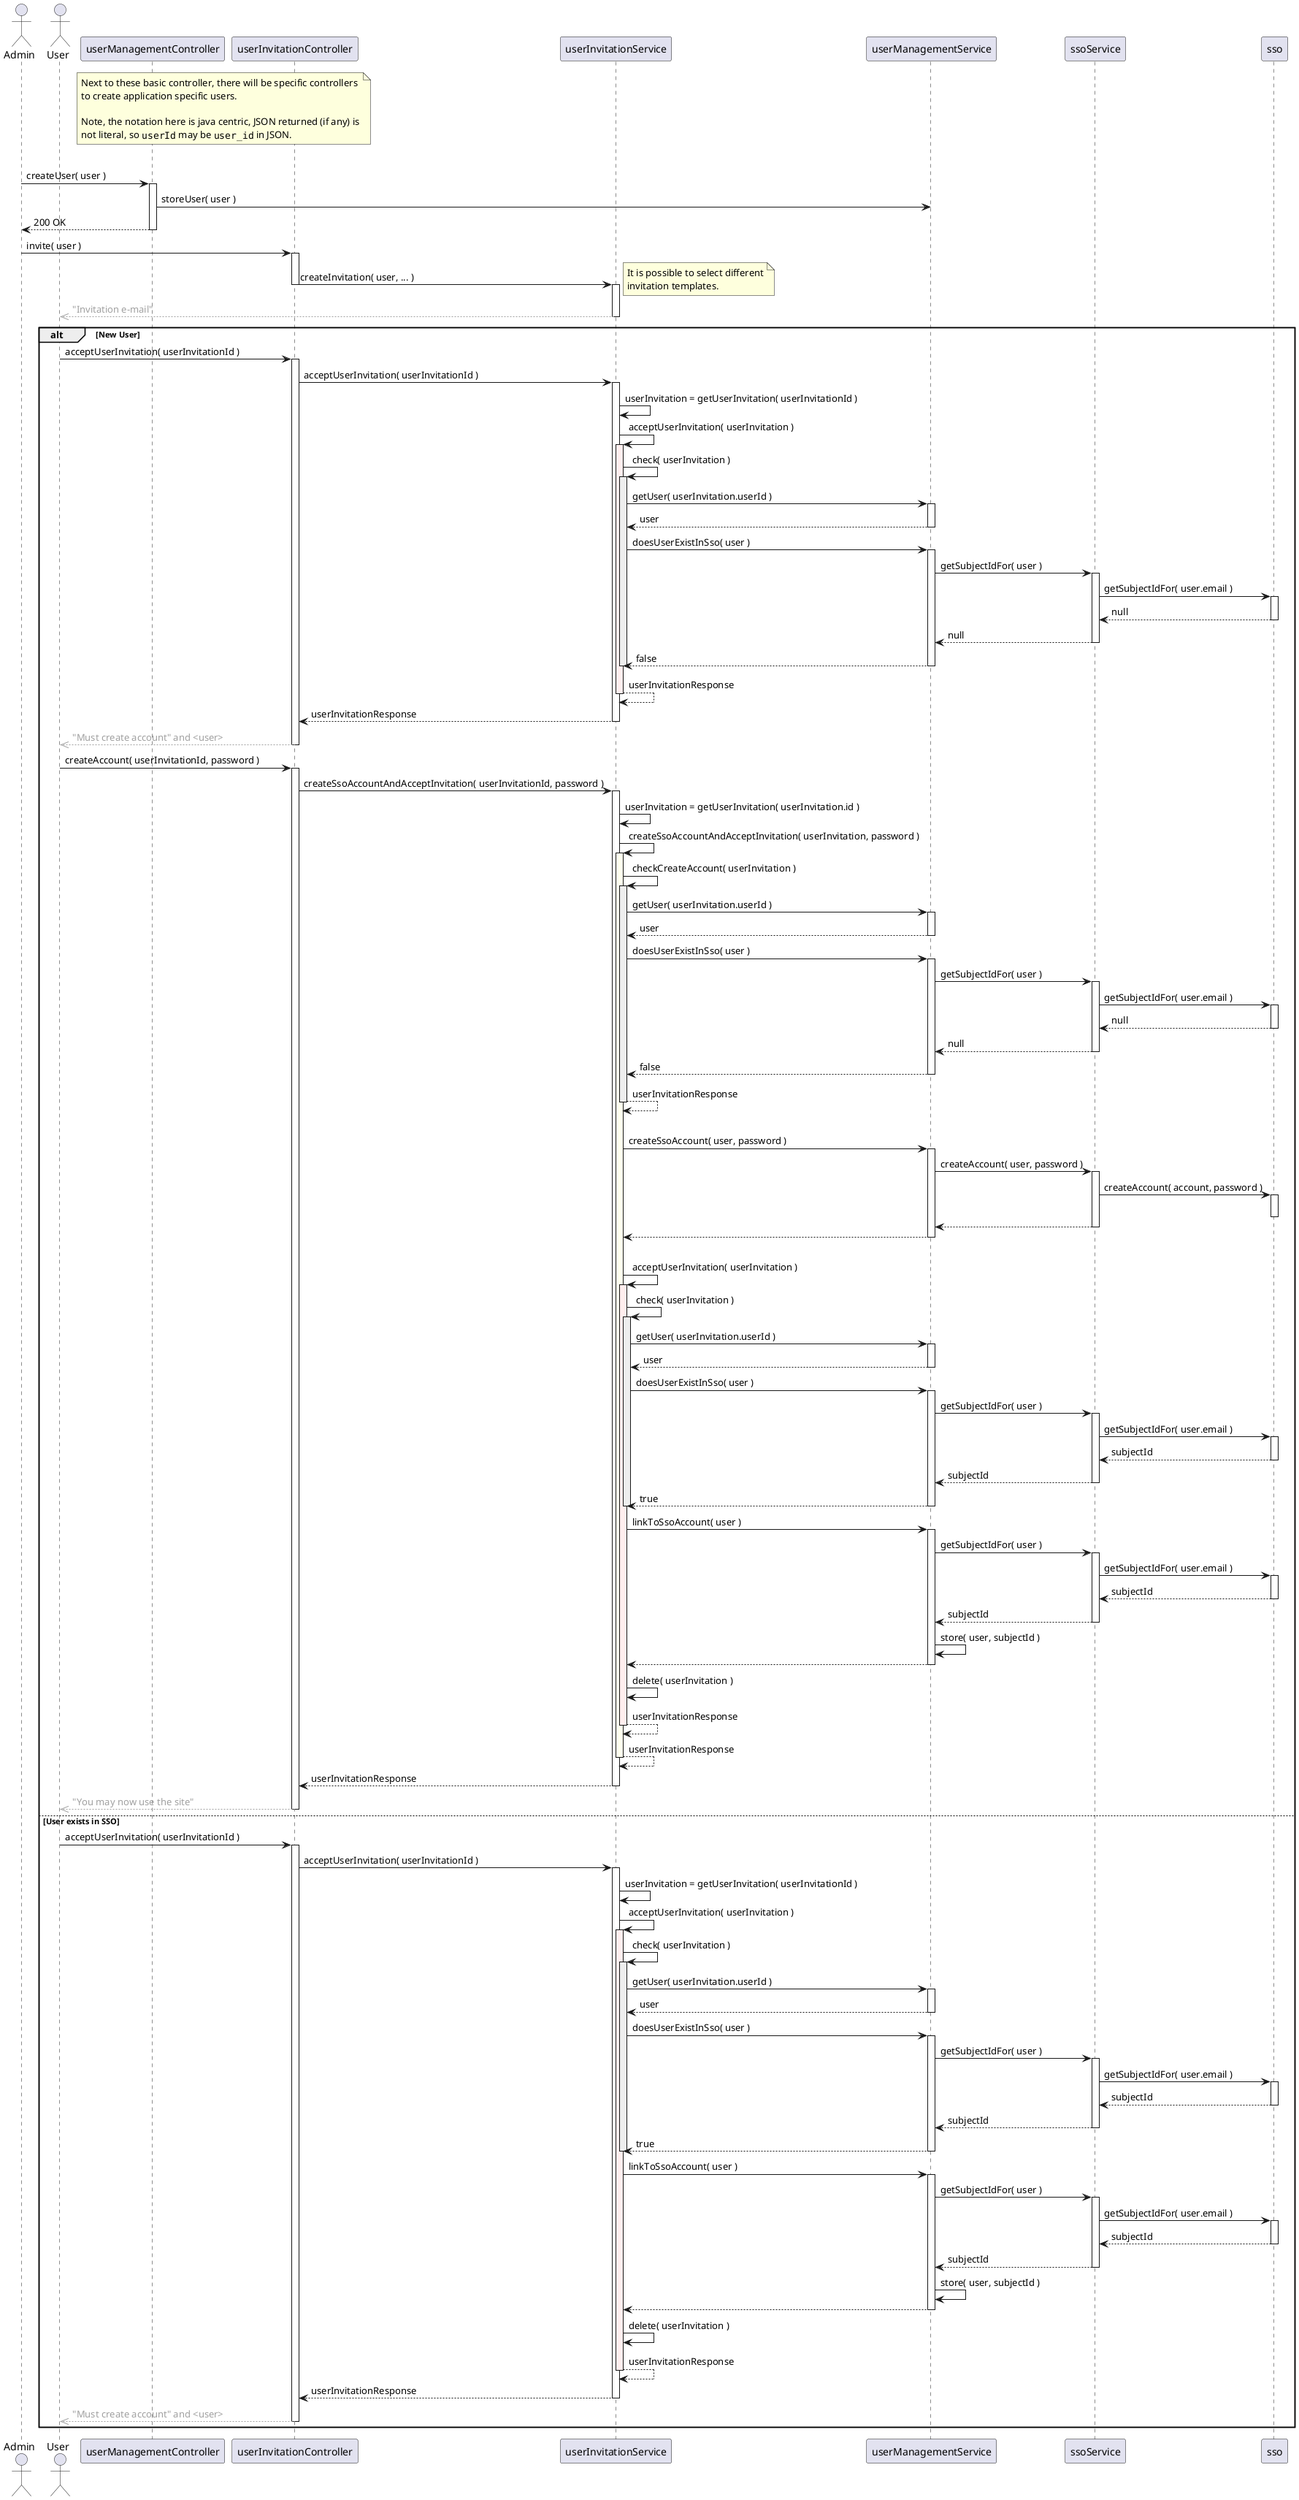 @startuml

actor admin as "Admin"
actor user as "User"
participant umc as "userManagementController"
participant ic as "userInvitationController"

participant is as "userInvitationService"

participant us as "userManagementService"

participant ssos as "ssoService"

note over umc, ic
  Next to these basic controller, there will be specific controllers
  to create application specific users.

  Note, the notation here is java centric, JSON returned (if any) is
  not literal, so ""userId"" may be ""user_id"" in JSON.
endnote
|||
admin -> umc : createUser( user )

activate umc
  umc -> us : storeUser( user )
  umc --> admin : 200 OK
deactivate umc

admin -> ic : invite( user )
activate ic
  ic -> is : createInvitation( user, ... )
  note right
    It is possible to select different
    invitation templates.
  endnote
deactivate ic
activate is
  is -[#a0a0a0]->> user : <font color="#a0a0a0">"Invitation e-mail"</font>
deactivate is

alt New User
  user -> ic : acceptUserInvitation( userInvitationId )
  activate ic
    ic -> is : acceptUserInvitation( userInvitationId )

    activate is
      is -> is : userInvitation = getUserInvitation( userInvitationId )
      is -> is : acceptUserInvitation( userInvitation )
      activate is #fee
        is -> is : check( userInvitation )
        activate is #eee
          is -> us : getUser( userInvitation.userId )
          activate us
            us --> is : user
          deactivate us

          is -> us : doesUserExistInSso( user )
          activate us
            us -> ssos : getSubjectIdFor( user )
            activate ssos
              ssos -> sso : getSubjectIdFor( user.email )
              activate sso
                sso --> ssos : null
              deactivate sso

              ssos --> us : null
            deactivate ssos
            us --> is : false
          deactivate us
        deactivate is
        is --> is : userInvitationResponse
      deactivate is
      is --> ic : userInvitationResponse
    deactivate is
    ic -[#a0a0a0]->> user : <font color="#a0a0a0">"Must create account" and <user> </font>
  deactivate ic

  user -> ic : createAccount( userInvitationId, password )
  activate ic
    ic -> is : createSsoAccountAndAcceptInvitation( userInvitationId, password )
    activate is
      is -> is : userInvitation = getUserInvitation( userInvitation.id )
      is -> is : createSsoAccountAndAcceptInvitation( userInvitation, password )
      activate is #ffe
        is -> is : checkCreateAccount( userInvitation )
        activate is #eee
          is -> us : getUser( userInvitation.userId )
          activate us
            us --> is : user
          deactivate us

          is -> us : doesUserExistInSso( user )
          activate us
            us -> ssos : getSubjectIdFor( user )
            activate ssos
              ssos -> sso : getSubjectIdFor( user.email )
              activate sso
                sso --> ssos : null
              deactivate sso

              ssos --> us : null
            deactivate ssos
            us --> is : false
          deactivate us
          is --> is : userInvitationResponse
        deactivate is


        |||
        is -> us : createSsoAccount( user, password )
        activate us
          us -> ssos : createAccount( user, password )
          activate ssos
            ssos -> sso : createAccount( account, password )
            activate sso
            deactivate sso
            ssos --> us
          deactivate ssos
          us --> is
        deactivate us

        |||
        is -> is : acceptUserInvitation( userInvitation )
        activate is #fee
        is -> is : check( userInvitation )
        activate is #eee
          is -> us : getUser( userInvitation.userId )
          activate us
            us --> is : user
          deactivate us

          is -> us : doesUserExistInSso( user )
          activate us
            us -> ssos : getSubjectIdFor( user )
            activate ssos
              ssos -> sso : getSubjectIdFor( user.email )
              activate sso
                sso --> ssos : subjectId
              deactivate sso

              ssos --> us : subjectId
            deactivate ssos
            us --> is : true
          deactivate us
        deactivate is
        is -> us : linkToSsoAccount( user )
        activate us
          us -> ssos : getSubjectIdFor( user )
          activate ssos
          ssos -> sso : getSubjectIdFor( user.email )
          activate sso
          sso --> ssos : subjectId
          deactivate sso


          ssos --> us : subjectId
          deactivate ssos
          us -> us : store( user, subjectId )
          us --> is
        deactivate us

        is -> is : delete( userInvitation )
        is --> is : userInvitationResponse
      deactivate is



        is --> is : userInvitationResponse
      deactivate is

      is --> ic : userInvitationResponse
    deactivate is
    ic -[#a0a0a0]->> user : <font color="#a0a0a0">"You may now use the site"</font>
  deactivate ic

else User exists in SSO
  user -> ic : acceptUserInvitation( userInvitationId )
  activate ic
    ic -> is : acceptUserInvitation( userInvitationId )

    activate is
      is -> is : userInvitation = getUserInvitation( userInvitationId )
      is -> is : acceptUserInvitation( userInvitation )
      activate is #fee
        is -> is : check( userInvitation )
        activate is #eee
          is -> us : getUser( userInvitation.userId )
          activate us
            us --> is : user
          deactivate us

          is -> us : doesUserExistInSso( user )
          activate us
            us -> ssos : getSubjectIdFor( user )
            activate ssos
              ssos -> sso : getSubjectIdFor( user.email )
              activate sso
                sso --> ssos : subjectId
              deactivate sso

              ssos --> us : subjectId
            deactivate ssos
            us --> is : true
          deactivate us
        deactivate is
        is -> us : linkToSsoAccount( user )
        activate us
          us -> ssos : getSubjectIdFor( user )
          activate ssos
          ssos -> sso : getSubjectIdFor( user.email )
          activate sso
          sso --> ssos : subjectId
          deactivate sso


          ssos --> us : subjectId
          deactivate ssos
          us -> us : store( user, subjectId )
          us --> is
        deactivate us

        is -> is : delete( userInvitation )
        is --> is : userInvitationResponse
      deactivate is
      
      is --> ic : userInvitationResponse
    deactivate is
    ic -[#a0a0a0]->> user : <font color="#a0a0a0">"Must create account" and <user> </font>
  deactivate ic

end
@enduml
